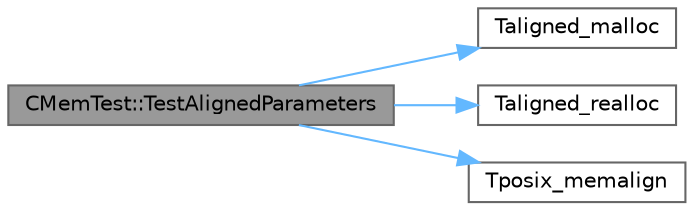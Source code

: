 digraph "CMemTest::TestAlignedParameters"
{
 // LATEX_PDF_SIZE
  bgcolor="transparent";
  edge [fontname=Helvetica,fontsize=10,labelfontname=Helvetica,labelfontsize=10];
  node [fontname=Helvetica,fontsize=10,shape=box,height=0.2,width=0.4];
  rankdir="LR";
  Node1 [id="Node000001",label="CMemTest::TestAlignedParameters",height=0.2,width=0.4,color="gray40", fillcolor="grey60", style="filled", fontcolor="black",tooltip=" "];
  Node1 -> Node2 [id="edge1_Node000001_Node000002",color="steelblue1",style="solid",tooltip=" "];
  Node2 [id="Node000002",label="Taligned_malloc",height=0.2,width=0.4,color="grey40", fillcolor="white", style="filled",URL="$test__malloc__compliance_8cpp.html#a32bff269e6e5a0095ae98871adf7a702",tooltip=" "];
  Node1 -> Node3 [id="edge2_Node000001_Node000003",color="steelblue1",style="solid",tooltip=" "];
  Node3 [id="Node000003",label="Taligned_realloc",height=0.2,width=0.4,color="grey40", fillcolor="white", style="filled",URL="$test__malloc__compliance_8cpp.html#aeb786102268fc3a883d2556fcf483e63",tooltip=" "];
  Node1 -> Node4 [id="edge3_Node000001_Node000004",color="steelblue1",style="solid",tooltip=" "];
  Node4 [id="Node000004",label="Tposix_memalign",height=0.2,width=0.4,color="grey40", fillcolor="white", style="filled",URL="$test__malloc__compliance_8cpp.html#abc3c9528edb8a9104b2eb303cad7b0df",tooltip=" "];
}
